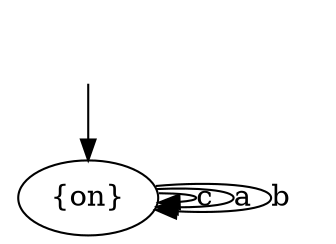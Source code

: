digraph G {
NULL -> "{on}";
NULL [style=invis];
"{on}" -> "{on}"[label="c"];
"{on}" -> "{on}"[label="a"];
"{on}" -> "{on}"[label="b"];
}
